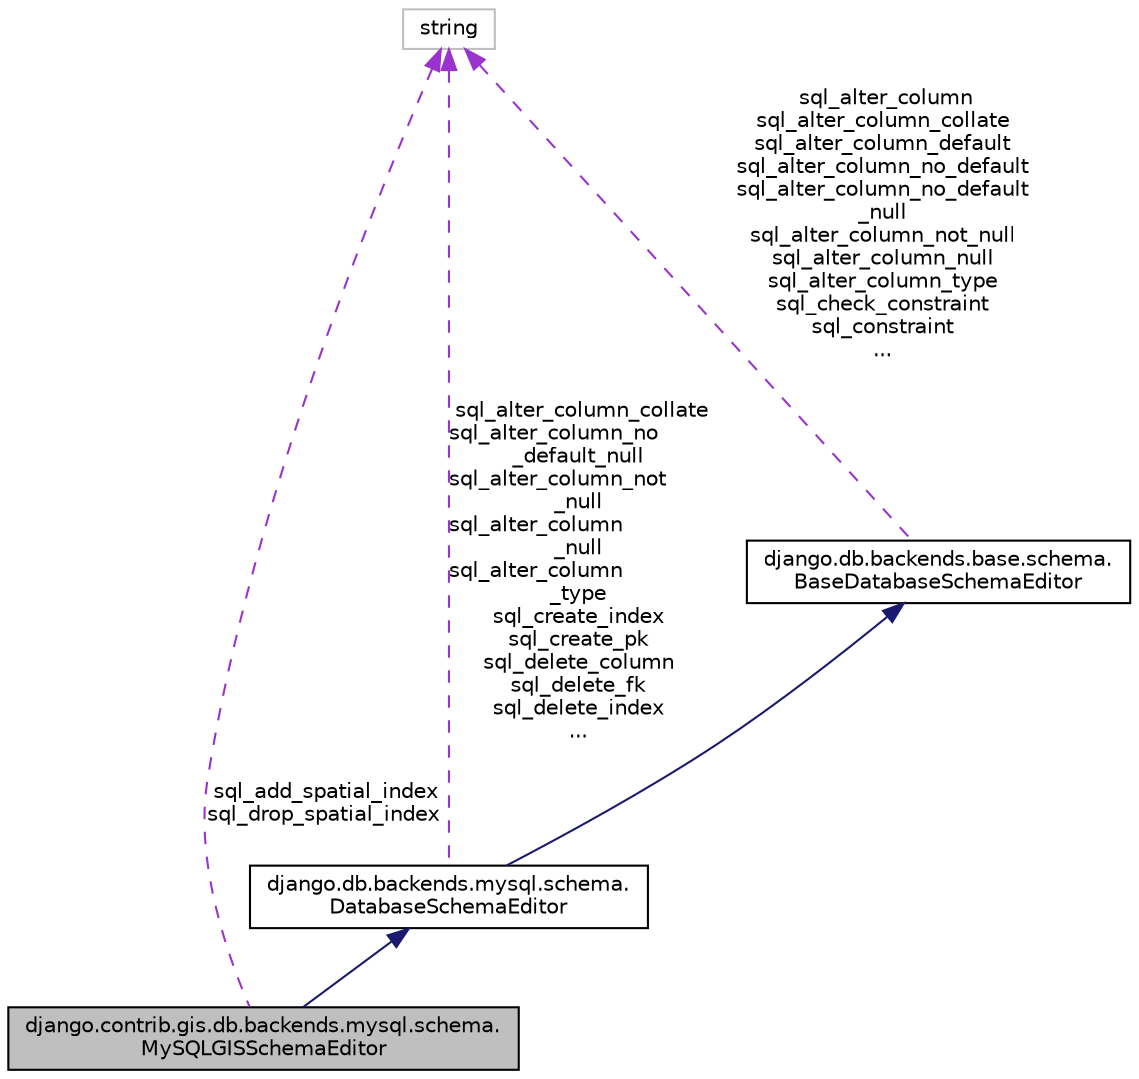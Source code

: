 digraph "django.contrib.gis.db.backends.mysql.schema.MySQLGISSchemaEditor"
{
 // LATEX_PDF_SIZE
  edge [fontname="Helvetica",fontsize="10",labelfontname="Helvetica",labelfontsize="10"];
  node [fontname="Helvetica",fontsize="10",shape=record];
  Node1 [label="django.contrib.gis.db.backends.mysql.schema.\lMySQLGISSchemaEditor",height=0.2,width=0.4,color="black", fillcolor="grey75", style="filled", fontcolor="black",tooltip=" "];
  Node2 -> Node1 [dir="back",color="midnightblue",fontsize="10",style="solid",fontname="Helvetica"];
  Node2 [label="django.db.backends.mysql.schema.\lDatabaseSchemaEditor",height=0.2,width=0.4,color="black", fillcolor="white", style="filled",URL="$d7/d2a/classdjango_1_1db_1_1backends_1_1mysql_1_1schema_1_1_database_schema_editor.html",tooltip=" "];
  Node3 -> Node2 [dir="back",color="midnightblue",fontsize="10",style="solid",fontname="Helvetica"];
  Node3 [label="django.db.backends.base.schema.\lBaseDatabaseSchemaEditor",height=0.2,width=0.4,color="black", fillcolor="white", style="filled",URL="$d7/d55/classdjango_1_1db_1_1backends_1_1base_1_1schema_1_1_base_database_schema_editor.html",tooltip=" "];
  Node4 -> Node3 [dir="back",color="darkorchid3",fontsize="10",style="dashed",label=" sql_alter_column\nsql_alter_column_collate\nsql_alter_column_default\nsql_alter_column_no_default\nsql_alter_column_no_default\l_null\nsql_alter_column_not_null\nsql_alter_column_null\nsql_alter_column_type\nsql_check_constraint\nsql_constraint\n..." ,fontname="Helvetica"];
  Node4 [label="string",height=0.2,width=0.4,color="grey75", fillcolor="white", style="filled",tooltip=" "];
  Node4 -> Node2 [dir="back",color="darkorchid3",fontsize="10",style="dashed",label=" sql_alter_column_collate\nsql_alter_column_no\l_default_null\nsql_alter_column_not\l_null\nsql_alter_column\l_null\nsql_alter_column\l_type\nsql_create_index\nsql_create_pk\nsql_delete_column\nsql_delete_fk\nsql_delete_index\n..." ,fontname="Helvetica"];
  Node4 -> Node1 [dir="back",color="darkorchid3",fontsize="10",style="dashed",label=" sql_add_spatial_index\nsql_drop_spatial_index" ,fontname="Helvetica"];
}
